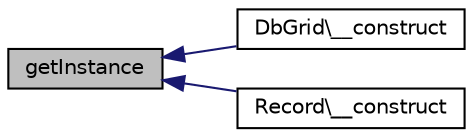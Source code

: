 digraph "getInstance"
{
  edge [fontname="Helvetica",fontsize="10",labelfontname="Helvetica",labelfontsize="10"];
  node [fontname="Helvetica",fontsize="10",shape=record];
  rankdir="LR";
  Node1 [label="getInstance",height=0.2,width=0.4,color="black", fillcolor="grey75", style="filled" fontcolor="black"];
  Node1 -> Node2 [dir="back",color="midnightblue",fontsize="10",style="solid",fontname="Helvetica"];
  Node2 [label="DbGrid\\__construct",height=0.2,width=0.4,color="black", fillcolor="white", style="filled",URL="$class_db_grid.html#acb9a3136ace647e5e0f4512fc88f7c40"];
  Node1 -> Node3 [dir="back",color="midnightblue",fontsize="10",style="solid",fontname="Helvetica"];
  Node3 [label="Record\\__construct",height=0.2,width=0.4,color="black", fillcolor="white", style="filled",URL="$class_record.html#a4e176c3a661053094339903c5cfc7942"];
}
